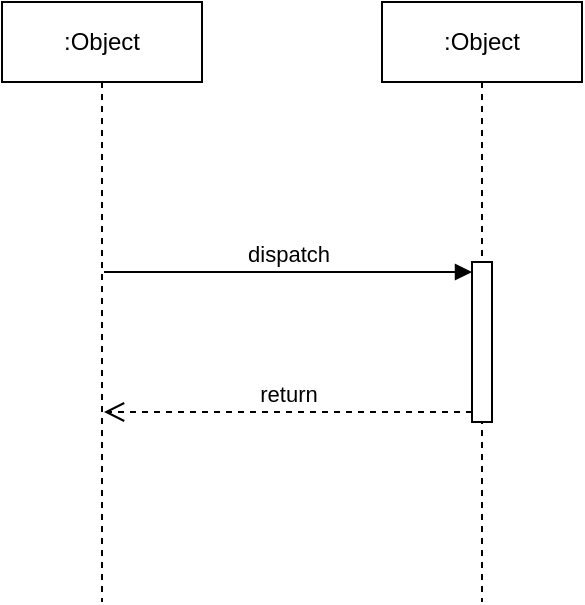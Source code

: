 <mxfile version="28.0.9">
  <diagram name="第 1 页" id="zulWMOixEyAOa8_Fvbwx">
    <mxGraphModel dx="1042" dy="535" grid="1" gridSize="10" guides="1" tooltips="1" connect="1" arrows="1" fold="1" page="1" pageScale="1" pageWidth="827" pageHeight="1169" math="0" shadow="0">
      <root>
        <mxCell id="0" />
        <mxCell id="1" parent="0" />
        <mxCell id="k7N429QFZnT1FYMLHbrg-1" value=":Object" style="shape=umlLifeline;perimeter=lifelinePerimeter;whiteSpace=wrap;html=1;container=1;dropTarget=0;collapsible=0;recursiveResize=0;outlineConnect=0;portConstraint=eastwest;newEdgeStyle={&quot;curved&quot;:0,&quot;rounded&quot;:0};" vertex="1" parent="1">
          <mxGeometry x="160" y="320" width="100" height="300" as="geometry" />
        </mxCell>
        <mxCell id="k7N429QFZnT1FYMLHbrg-2" value=":Object" style="shape=umlLifeline;perimeter=lifelinePerimeter;whiteSpace=wrap;html=1;container=1;dropTarget=0;collapsible=0;recursiveResize=0;outlineConnect=0;portConstraint=eastwest;newEdgeStyle={&quot;curved&quot;:0,&quot;rounded&quot;:0};" vertex="1" parent="1">
          <mxGeometry x="350" y="320" width="100" height="300" as="geometry" />
        </mxCell>
        <mxCell id="k7N429QFZnT1FYMLHbrg-3" value="" style="html=1;points=[[0,0,0,0,5],[0,1,0,0,-5],[1,0,0,0,5],[1,1,0,0,-5]];perimeter=orthogonalPerimeter;outlineConnect=0;targetShapes=umlLifeline;portConstraint=eastwest;newEdgeStyle={&quot;curved&quot;:0,&quot;rounded&quot;:0};" vertex="1" parent="1">
          <mxGeometry x="395" y="450" width="10" height="80" as="geometry" />
        </mxCell>
        <mxCell id="k7N429QFZnT1FYMLHbrg-4" value="dispatch" style="html=1;verticalAlign=bottom;endArrow=block;curved=0;rounded=0;entryX=0;entryY=0;entryDx=0;entryDy=5;" edge="1" target="k7N429QFZnT1FYMLHbrg-3" parent="1">
          <mxGeometry relative="1" as="geometry">
            <mxPoint x="211" y="455" as="sourcePoint" />
          </mxGeometry>
        </mxCell>
        <mxCell id="k7N429QFZnT1FYMLHbrg-5" value="return" style="html=1;verticalAlign=bottom;endArrow=open;dashed=1;endSize=8;curved=0;rounded=0;exitX=0;exitY=1;exitDx=0;exitDy=-5;" edge="1" source="k7N429QFZnT1FYMLHbrg-3" parent="1">
          <mxGeometry relative="1" as="geometry">
            <mxPoint x="211" y="525" as="targetPoint" />
          </mxGeometry>
        </mxCell>
      </root>
    </mxGraphModel>
  </diagram>
</mxfile>
